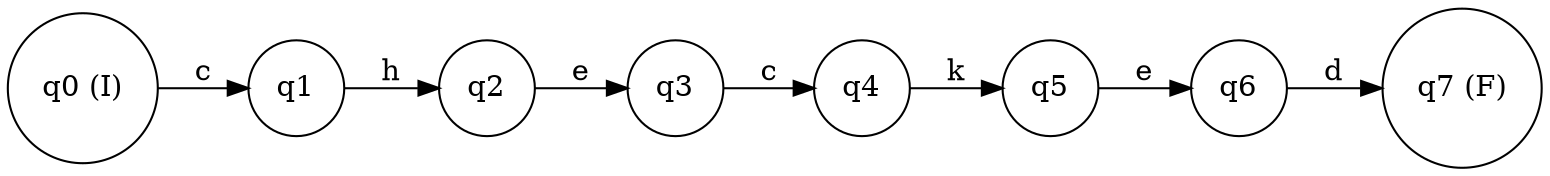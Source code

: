 digraph finite_state_machine {
rankdir=LR;
node [shape = circle];
q0 [label="q0 (I)"];
q1 [label="q1"];
q2 [label="q2"];
q3 [label="q3"];
q4 [label="q4"];
q5 [label="q5"];
q6 [label="q6"];
q7 [label="q7 (F)"];
q0 -> q1 [label="c"];
q1 -> q2 [label="h"];
q2 -> q3 [label="e"];
q3 -> q4 [label="c"];
q4 -> q5 [label="k"];
q5 -> q6 [label="e"];
q6 -> q7 [label="d"];
}